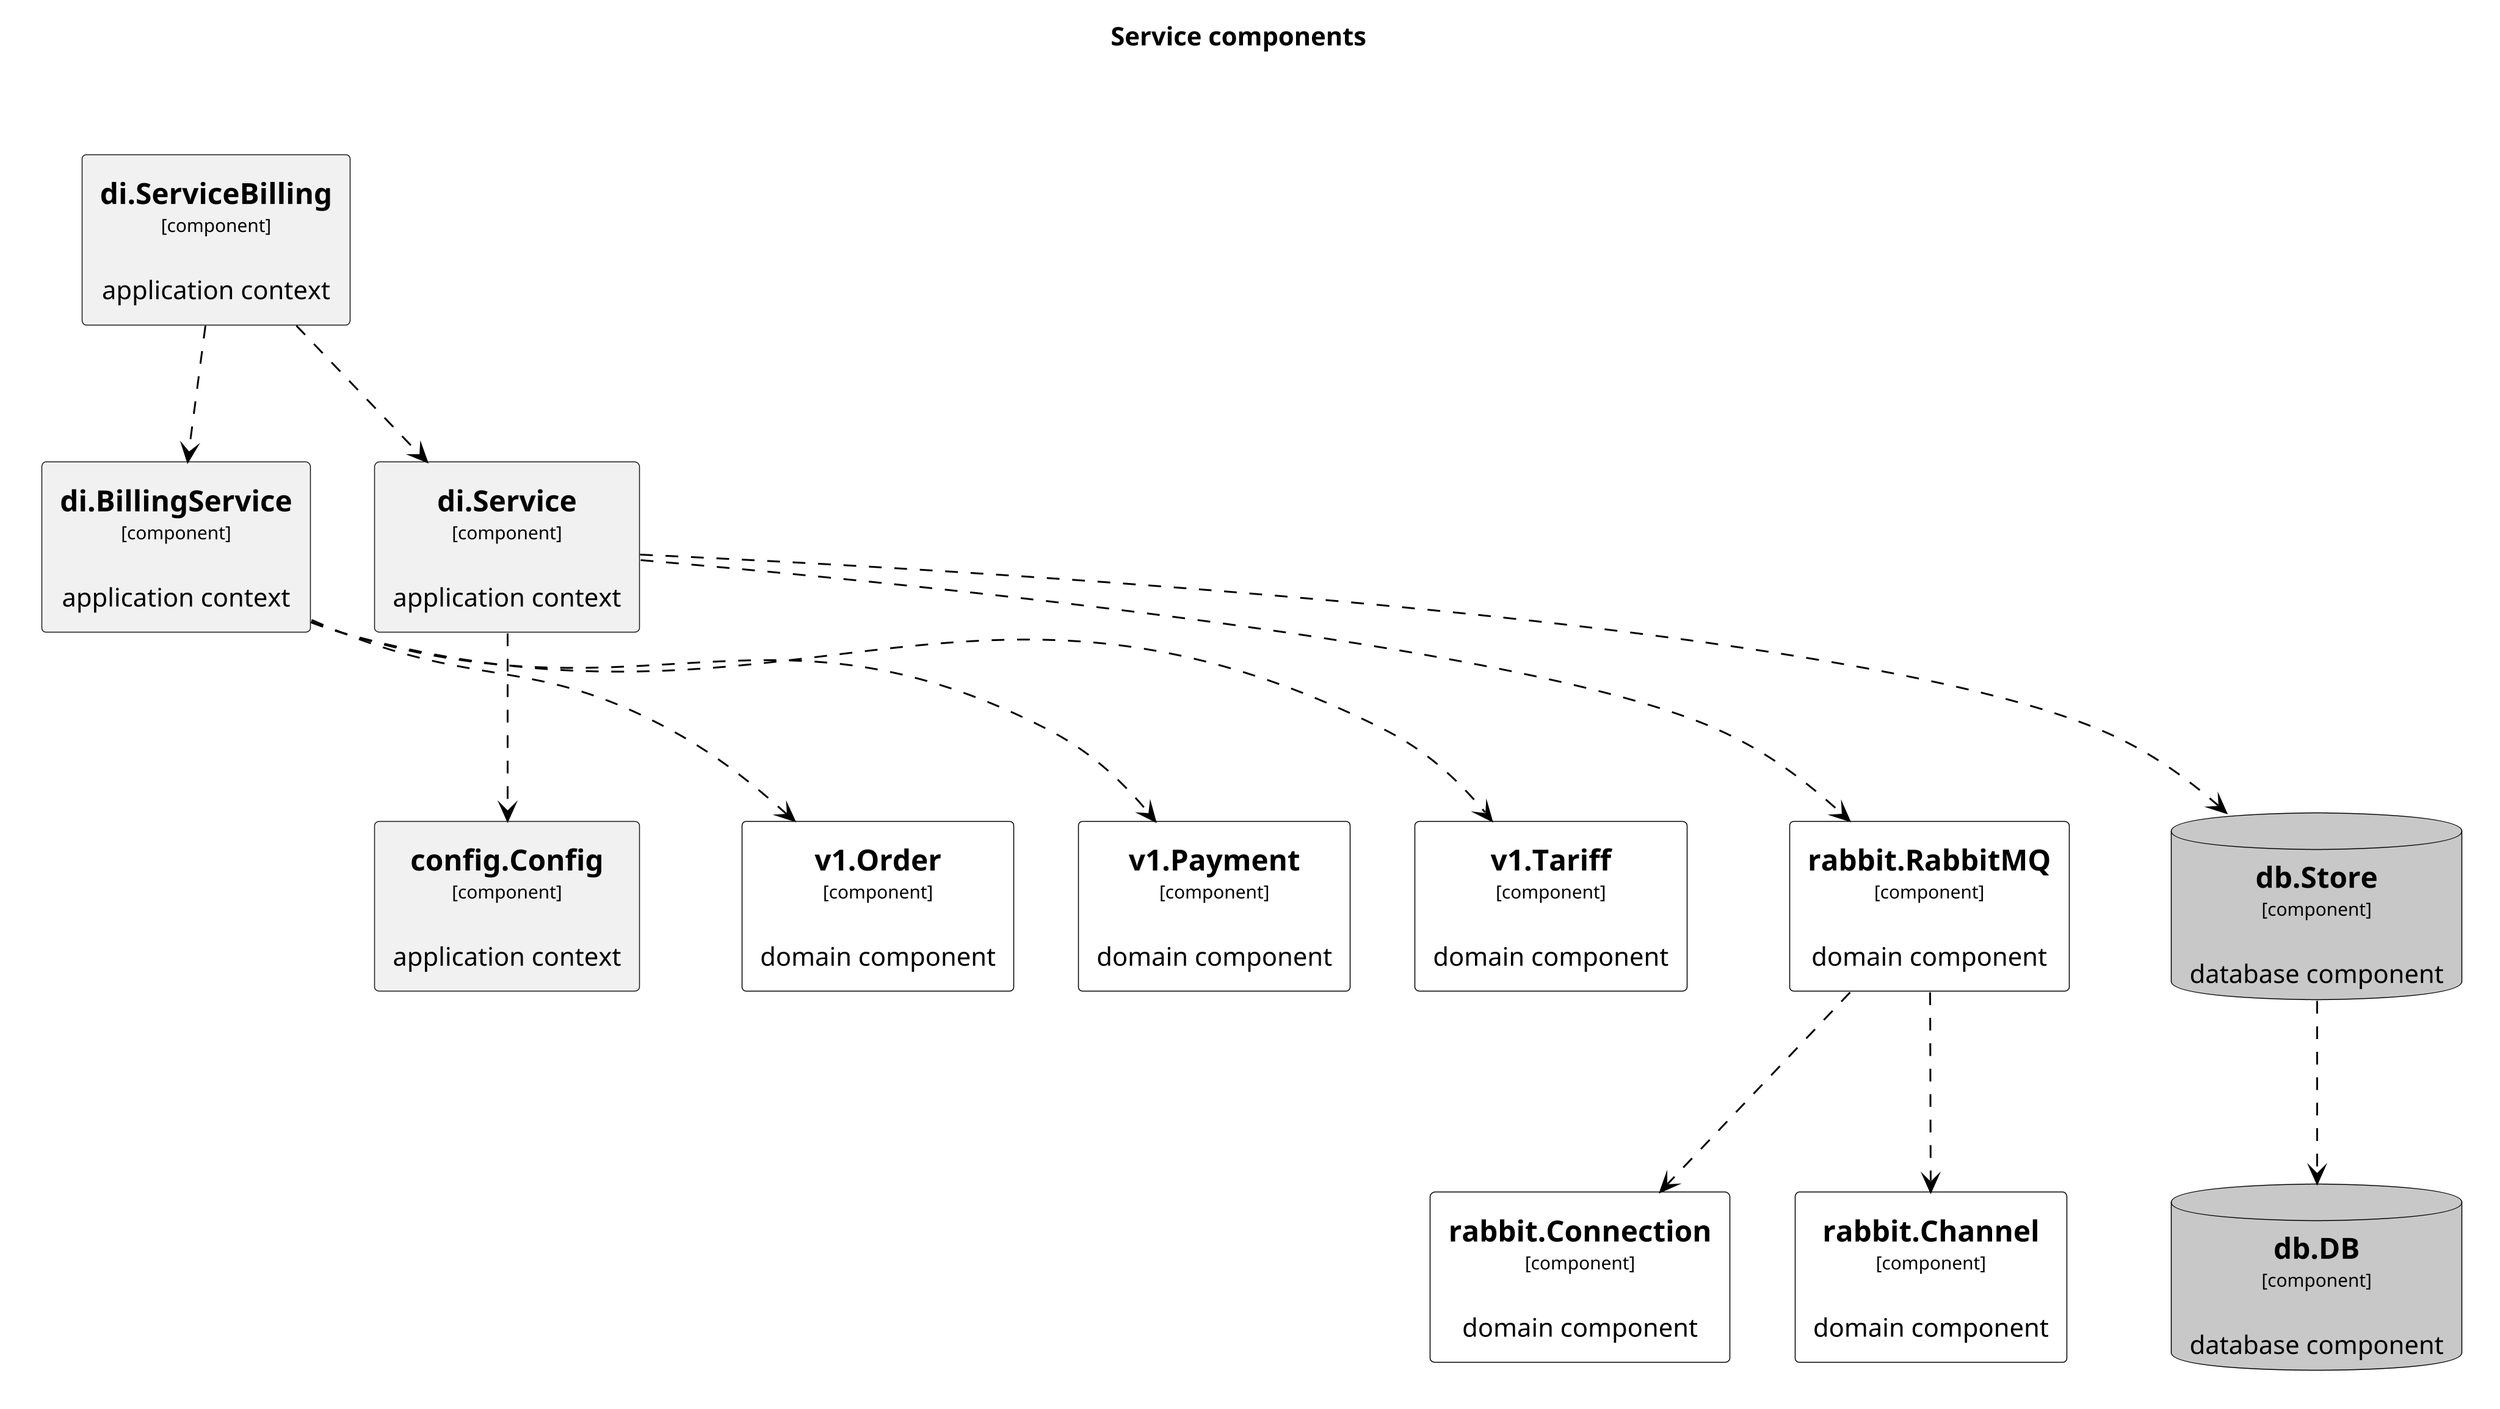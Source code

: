This diagram has been generated with go-structurizr 
[https://github.com/krzysztofreczek/go-structurizr]

@startuml

title Service components

skinparam {
  shadowing false
  arrowFontSize 10
  defaultTextAlignment center
  wrapWidth 200
  maxMessageSize 100
}
hide stereotype
top to bottom direction

scale 4096 width

skinparam rectangle<<_GROUP>> {
  FontColor #ffffff
  BorderColor #ffffff
}

skinparam rectangle<<DOMAIN>> {
  BackgroundColor #ffffff
  FontColor #000000
  BorderColor #000000
}

skinparam database<<DB>> {
  BackgroundColor #c8c8c8
  FontColor #000000
  BorderColor #000000
}

rectangle 0ROOT <<_GROUP>> {
	rectangle "==config.Config\n<size:10>[component]</size>\n\napplication context" <<ROOT>> as 2592731437
}
rectangle 0ROOT <<_GROUP>> {
	rectangle "==di.BillingService\n<size:10>[component]</size>\n\napplication context" <<ROOT>> as 864738821
}
rectangle 0ROOT <<_GROUP>> {
	rectangle "==di.ServiceBilling\n<size:10>[component]</size>\n\napplication context" <<ROOT>> as 198103108
}
rectangle 0ROOT <<_GROUP>> {
	rectangle "==di.Service\n<size:10>[component]</size>\n\napplication context" <<ROOT>> as 1871087981
}
198103108 .[#000000].> 1871087981 : ""
198103108 .[#000000].> 864738821 : ""
rectangle 18710879811DOMAIN <<_GROUP>> {
	rectangle "==rabbit.RabbitMQ\n<size:10>[component]</size>\n\ndomain component" <<DOMAIN>> as 758782769
}
1871087981 .[#000000].> 758782769 : ""
1871087981 .[#000000].> 2592731437 : ""
rectangle 18710879811DB <<_GROUP>> {
	database "==db.Store\n<size:10>[component]</size>\n\ndatabase component" <<DB>> as 4140039057
}
1871087981 .[#000000].> 4140039057 : ""
rectangle 8647388211DOMAIN <<_GROUP>> {
	rectangle "==v1.Order\n<size:10>[component]</size>\n\ndomain component" <<DOMAIN>> as 272909887
}
864738821 .[#000000].> 272909887 : ""
rectangle 8647388211DOMAIN <<_GROUP>> {
	rectangle "==v1.Payment\n<size:10>[component]</size>\n\ndomain component" <<DOMAIN>> as 412977575
}
864738821 .[#000000].> 412977575 : ""
rectangle 8647388211DOMAIN <<_GROUP>> {
	rectangle "==v1.Tariff\n<size:10>[component]</size>\n\ndomain component" <<DOMAIN>> as 859361647
}
864738821 .[#000000].> 859361647 : ""
rectangle 7587827692DOMAIN <<_GROUP>> {
	rectangle "==rabbit.Connection\n<size:10>[component]</size>\n\ndomain component" <<DOMAIN>> as 1004151439
}
758782769 .[#000000].> 1004151439 : ""
rectangle 7587827692DOMAIN <<_GROUP>> {
	rectangle "==rabbit.Channel\n<size:10>[component]</size>\n\ndomain component" <<DOMAIN>> as 2572930566
}
758782769 .[#000000].> 2572930566 : ""
rectangle 41400390572DB <<_GROUP>> {
	database "==db.DB\n<size:10>[component]</size>\n\ndatabase component" <<DB>> as 71546234
}
4140039057 .[#000000].> 71546234 : ""
@enduml

